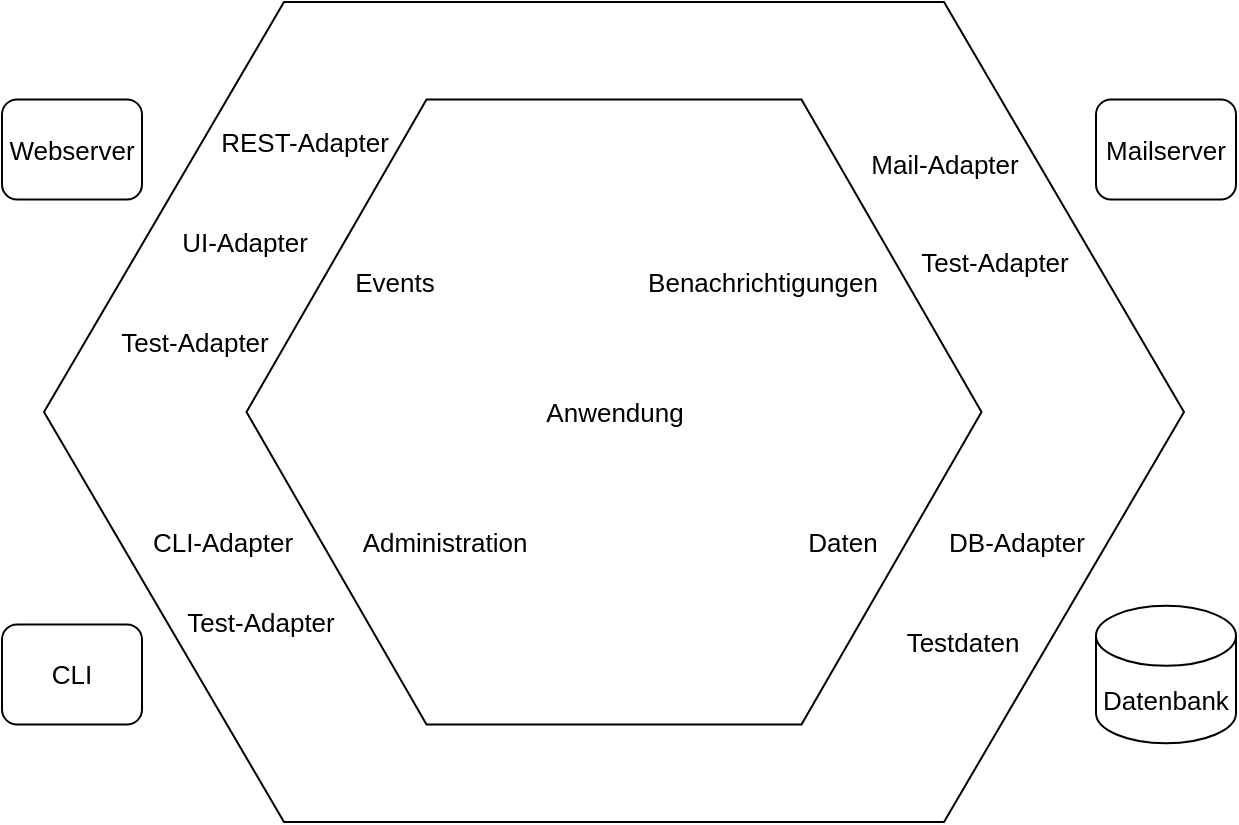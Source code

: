 <mxfile version="16.5.2" type="google"><diagram id="6nkIIB2jDMRoXbgQVIlj" name="Page-1"><mxGraphModel dx="1718" dy="602" grid="1" gridSize="10" guides="1" tooltips="1" connect="1" arrows="1" fold="1" page="1" pageScale="1" pageWidth="827" pageHeight="1169" math="0" shadow="0"><root><mxCell id="0"/><mxCell id="1" parent="0"/><mxCell id="ocv0pCUEGBRjoVbZRWGx-3" value="" style="shape=hexagon;perimeter=hexagonPerimeter2;whiteSpace=wrap;html=1;fixedSize=1;fontSize=12;size=120;" vertex="1" parent="1"><mxGeometry x="40" y="50" width="570" height="410" as="geometry"/></mxCell><mxCell id="ocv0pCUEGBRjoVbZRWGx-15" value="" style="shape=hexagon;perimeter=hexagonPerimeter2;whiteSpace=wrap;html=1;fixedSize=1;fontSize=12;size=90;" vertex="1" parent="1"><mxGeometry x="141.25" y="98.75" width="367.5" height="312.5" as="geometry"/></mxCell><mxCell id="ocv0pCUEGBRjoVbZRWGx-22" value="&lt;font style=&quot;font-size: 13px&quot;&gt;Datenbank&lt;/font&gt;" style="shape=cylinder3;whiteSpace=wrap;html=1;boundedLbl=1;backgroundOutline=1;size=15;fontSize=12;" vertex="1" parent="1"><mxGeometry x="566" y="351.88" width="70" height="68.75" as="geometry"/></mxCell><mxCell id="ocv0pCUEGBRjoVbZRWGx-31" value="Anwendung" style="text;html=1;align=center;verticalAlign=middle;resizable=0;points=[];autosize=1;strokeColor=none;fillColor=none;fontSize=13;" vertex="1" parent="1"><mxGeometry x="285" y="245" width="80" height="20" as="geometry"/></mxCell><mxCell id="ocv0pCUEGBRjoVbZRWGx-32" value="Events" style="text;html=1;align=center;verticalAlign=middle;resizable=0;points=[];autosize=1;strokeColor=none;fillColor=none;fontSize=13;" vertex="1" parent="1"><mxGeometry x="190" y="180" width="50" height="20" as="geometry"/></mxCell><mxCell id="ocv0pCUEGBRjoVbZRWGx-33" value="Daten" style="text;html=1;align=center;verticalAlign=middle;resizable=0;points=[];autosize=1;strokeColor=none;fillColor=none;fontSize=13;" vertex="1" parent="1"><mxGeometry x="414" y="310" width="50" height="20" as="geometry"/></mxCell><mxCell id="ocv0pCUEGBRjoVbZRWGx-34" value="Administration" style="text;html=1;align=center;verticalAlign=middle;resizable=0;points=[];autosize=1;strokeColor=none;fillColor=none;fontSize=13;" vertex="1" parent="1"><mxGeometry x="190" y="310" width="100" height="20" as="geometry"/></mxCell><mxCell id="ocv0pCUEGBRjoVbZRWGx-35" value="Benachrichtigungen" style="text;html=1;align=center;verticalAlign=middle;resizable=0;points=[];autosize=1;strokeColor=none;fillColor=none;fontSize=13;" vertex="1" parent="1"><mxGeometry x="334" y="180" width="130" height="20" as="geometry"/></mxCell><mxCell id="ocv0pCUEGBRjoVbZRWGx-36" value="REST-Adapter" style="text;html=1;align=center;verticalAlign=middle;resizable=0;points=[];autosize=1;strokeColor=none;fillColor=none;fontSize=13;" vertex="1" parent="1"><mxGeometry x="120" y="110" width="100" height="20" as="geometry"/></mxCell><mxCell id="ocv0pCUEGBRjoVbZRWGx-37" value="UI-Adapter" style="text;html=1;align=center;verticalAlign=middle;resizable=0;points=[];autosize=1;strokeColor=none;fillColor=none;fontSize=13;" vertex="1" parent="1"><mxGeometry x="100" y="160" width="80" height="20" as="geometry"/></mxCell><mxCell id="ocv0pCUEGBRjoVbZRWGx-38" value="DB-Adapter" style="text;html=1;align=center;verticalAlign=middle;resizable=0;points=[];autosize=1;strokeColor=none;fillColor=none;fontSize=13;" vertex="1" parent="1"><mxGeometry x="486" y="310" width="80" height="20" as="geometry"/></mxCell><mxCell id="ocv0pCUEGBRjoVbZRWGx-39" value="Mail-Adapter" style="text;html=1;align=center;verticalAlign=middle;resizable=0;points=[];autosize=1;strokeColor=none;fillColor=none;fontSize=13;" vertex="1" parent="1"><mxGeometry x="445" y="121" width="90" height="20" as="geometry"/></mxCell><mxCell id="ocv0pCUEGBRjoVbZRWGx-40" value="CLI-Adapter" style="text;html=1;align=center;verticalAlign=middle;resizable=0;points=[];autosize=1;strokeColor=none;fillColor=none;fontSize=13;" vertex="1" parent="1"><mxGeometry x="84" y="310" width="90" height="20" as="geometry"/></mxCell><mxCell id="ocv0pCUEGBRjoVbZRWGx-41" value="Test-Adapter" style="text;html=1;align=center;verticalAlign=middle;resizable=0;points=[];autosize=1;strokeColor=none;fillColor=none;fontSize=13;" vertex="1" parent="1"><mxGeometry x="103" y="350" width="90" height="20" as="geometry"/></mxCell><mxCell id="ocv0pCUEGBRjoVbZRWGx-42" value="Testdaten" style="text;html=1;align=center;verticalAlign=middle;resizable=0;points=[];autosize=1;strokeColor=none;fillColor=none;fontSize=13;" vertex="1" parent="1"><mxGeometry x="464" y="360" width="70" height="20" as="geometry"/></mxCell><mxCell id="ocv0pCUEGBRjoVbZRWGx-43" value="Test-Adapter" style="text;html=1;align=center;verticalAlign=middle;resizable=0;points=[];autosize=1;strokeColor=none;fillColor=none;fontSize=13;" vertex="1" parent="1"><mxGeometry x="70" y="210" width="90" height="20" as="geometry"/></mxCell><mxCell id="ocv0pCUEGBRjoVbZRWGx-44" value="Test-Adapter" style="text;html=1;align=center;verticalAlign=middle;resizable=0;points=[];autosize=1;strokeColor=none;fillColor=none;fontSize=13;" vertex="1" parent="1"><mxGeometry x="470" y="170" width="90" height="20" as="geometry"/></mxCell><mxCell id="ocv0pCUEGBRjoVbZRWGx-48" value="&lt;font style=&quot;font-size: 13px&quot;&gt;Mailserver&lt;/font&gt;" style="rounded=1;whiteSpace=wrap;html=1;fontSize=12;" vertex="1" parent="1"><mxGeometry x="566" y="98.75" width="70" height="50" as="geometry"/></mxCell><mxCell id="ocv0pCUEGBRjoVbZRWGx-50" value="&lt;font style=&quot;font-size: 13px&quot;&gt;Webserver&lt;/font&gt;" style="rounded=1;whiteSpace=wrap;html=1;fontSize=12;" vertex="1" parent="1"><mxGeometry x="19" y="98.75" width="70" height="50" as="geometry"/></mxCell><mxCell id="ocv0pCUEGBRjoVbZRWGx-51" value="&lt;font style=&quot;font-size: 13px&quot;&gt;CLI&lt;/font&gt;" style="rounded=1;whiteSpace=wrap;html=1;fontSize=12;" vertex="1" parent="1"><mxGeometry x="19" y="361.26" width="70" height="50" as="geometry"/></mxCell></root></mxGraphModel></diagram></mxfile>